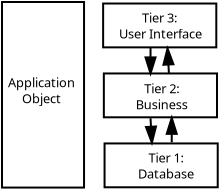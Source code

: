 <?xml version="1.0" encoding="UTF-8"?>
<dia:diagram xmlns:dia="http://www.lysator.liu.se/~alla/dia/">
  <dia:layer name="Background" visible="true">
    <dia:group>
      <dia:object type="Standard - Box" version="0" id="O0">
        <dia:attribute name="obj_pos">
          <dia:point val="8.298,1.717"/>
        </dia:attribute>
        <dia:attribute name="obj_bb">
          <dia:rectangle val="8.248,1.667;14.006,3.96"/>
        </dia:attribute>
        <dia:attribute name="elem_corner">
          <dia:point val="8.298,1.717"/>
        </dia:attribute>
        <dia:attribute name="elem_width">
          <dia:real val="5.658"/>
        </dia:attribute>
        <dia:attribute name="elem_height">
          <dia:real val="2.192"/>
        </dia:attribute>
        <dia:attribute name="show_background">
          <dia:boolean val="true"/>
        </dia:attribute>
      </dia:object>
      <dia:object type="Standard - Text" version="0" id="O1">
        <dia:attribute name="obj_pos">
          <dia:point val="11.162,2.668"/>
        </dia:attribute>
        <dia:attribute name="obj_bb">
          <dia:rectangle val="8.522,2.028;13.802,3.628"/>
        </dia:attribute>
        <dia:attribute name="text">
          <dia:composite type="text">
            <dia:attribute name="string">
              <dia:string>#Tier 3:
User Interface#</dia:string>
            </dia:attribute>
            <dia:attribute name="font">
              <dia:font name="Helvetica"/>
            </dia:attribute>
            <dia:attribute name="height">
              <dia:real val="0.8"/>
            </dia:attribute>
            <dia:attribute name="pos">
              <dia:point val="11.162,2.668"/>
            </dia:attribute>
            <dia:attribute name="color">
              <dia:color val="#000000"/>
            </dia:attribute>
            <dia:attribute name="alignment">
              <dia:enum val="1"/>
            </dia:attribute>
          </dia:composite>
        </dia:attribute>
      </dia:object>
    </dia:group>
    <dia:group>
      <dia:object type="Standard - Box" version="0" id="O2">
        <dia:attribute name="obj_pos">
          <dia:point val="8.333,5.214"/>
        </dia:attribute>
        <dia:attribute name="obj_bb">
          <dia:rectangle val="8.283,5.164;14.041,7.456"/>
        </dia:attribute>
        <dia:attribute name="elem_corner">
          <dia:point val="8.333,5.214"/>
        </dia:attribute>
        <dia:attribute name="elem_width">
          <dia:real val="5.658"/>
        </dia:attribute>
        <dia:attribute name="elem_height">
          <dia:real val="2.192"/>
        </dia:attribute>
        <dia:attribute name="show_background">
          <dia:boolean val="true"/>
        </dia:attribute>
      </dia:object>
      <dia:object type="Standard - Text" version="0" id="O3">
        <dia:attribute name="obj_pos">
          <dia:point val="11.232,6.204"/>
        </dia:attribute>
        <dia:attribute name="obj_bb">
          <dia:rectangle val="9.556,5.564;12.909,7.164"/>
        </dia:attribute>
        <dia:attribute name="text">
          <dia:composite type="text">
            <dia:attribute name="string">
              <dia:string>#Tier 2:
Business#</dia:string>
            </dia:attribute>
            <dia:attribute name="font">
              <dia:font name="Helvetica"/>
            </dia:attribute>
            <dia:attribute name="height">
              <dia:real val="0.8"/>
            </dia:attribute>
            <dia:attribute name="pos">
              <dia:point val="11.232,6.204"/>
            </dia:attribute>
            <dia:attribute name="color">
              <dia:color val="#000000"/>
            </dia:attribute>
            <dia:attribute name="alignment">
              <dia:enum val="1"/>
            </dia:attribute>
          </dia:composite>
        </dia:attribute>
      </dia:object>
    </dia:group>
    <dia:group>
      <dia:object type="Standard - Box" version="0" id="O4">
        <dia:attribute name="obj_pos">
          <dia:point val="8.369,8.713"/>
        </dia:attribute>
        <dia:attribute name="obj_bb">
          <dia:rectangle val="8.319,8.663;14.076,10.956"/>
        </dia:attribute>
        <dia:attribute name="elem_corner">
          <dia:point val="8.369,8.713"/>
        </dia:attribute>
        <dia:attribute name="elem_width">
          <dia:real val="5.658"/>
        </dia:attribute>
        <dia:attribute name="elem_height">
          <dia:real val="2.192"/>
        </dia:attribute>
        <dia:attribute name="show_background">
          <dia:boolean val="true"/>
        </dia:attribute>
      </dia:object>
      <dia:object type="Standard - Text" version="0" id="O5">
        <dia:attribute name="obj_pos">
          <dia:point val="11.445,9.664"/>
        </dia:attribute>
        <dia:attribute name="obj_bb">
          <dia:rectangle val="9.663,9.024;13.227,10.624"/>
        </dia:attribute>
        <dia:attribute name="text">
          <dia:composite type="text">
            <dia:attribute name="string">
              <dia:string>#Tier 1:
Database#</dia:string>
            </dia:attribute>
            <dia:attribute name="font">
              <dia:font name="Helvetica"/>
            </dia:attribute>
            <dia:attribute name="height">
              <dia:real val="0.8"/>
            </dia:attribute>
            <dia:attribute name="pos">
              <dia:point val="11.445,9.664"/>
            </dia:attribute>
            <dia:attribute name="color">
              <dia:color val="#000000"/>
            </dia:attribute>
            <dia:attribute name="alignment">
              <dia:enum val="1"/>
            </dia:attribute>
          </dia:composite>
        </dia:attribute>
      </dia:object>
    </dia:group>
    <dia:object type="UML - Message" version="0" id="O6">
      <dia:attribute name="obj_pos">
        <dia:point val="11.728,8.656"/>
      </dia:attribute>
      <dia:attribute name="obj_bb">
        <dia:rectangle val="11.328,7.333;12.128,8.706"/>
      </dia:attribute>
      <dia:attribute name="conn_endpoints">
        <dia:point val="11.728,8.656"/>
        <dia:point val="11.728,7.383"/>
      </dia:attribute>
      <dia:attribute name="text">
        <dia:string>##</dia:string>
      </dia:attribute>
      <dia:attribute name="type">
        <dia:enum val="0"/>
      </dia:attribute>
      <dia:attribute name="text_pos">
        <dia:point val="11.728,8.02"/>
      </dia:attribute>
    </dia:object>
    <dia:object type="UML - Message" version="0" id="O7">
      <dia:attribute name="obj_pos">
        <dia:point val="11.586,5.191"/>
      </dia:attribute>
      <dia:attribute name="obj_bb">
        <dia:rectangle val="11.113,3.777;11.918,5.244"/>
      </dia:attribute>
      <dia:attribute name="conn_endpoints">
        <dia:point val="11.586,5.191"/>
        <dia:point val="11.515,3.918"/>
      </dia:attribute>
      <dia:attribute name="text">
        <dia:string>##</dia:string>
      </dia:attribute>
      <dia:attribute name="type">
        <dia:enum val="0"/>
      </dia:attribute>
      <dia:attribute name="text_pos">
        <dia:point val="11.499,4.417"/>
      </dia:attribute>
    </dia:object>
    <dia:object type="UML - Message" version="0" id="O8">
      <dia:attribute name="obj_pos">
        <dia:point val="10.667,3.918"/>
      </dia:attribute>
      <dia:attribute name="obj_bb">
        <dia:rectangle val="10.267,3.868;11.067,5.312"/>
      </dia:attribute>
      <dia:attribute name="conn_endpoints">
        <dia:point val="10.667,3.918"/>
        <dia:point val="10.667,5.262"/>
      </dia:attribute>
      <dia:attribute name="text">
        <dia:string>##</dia:string>
      </dia:attribute>
      <dia:attribute name="type">
        <dia:enum val="0"/>
      </dia:attribute>
      <dia:attribute name="text_pos">
        <dia:point val="10.702,4.554"/>
      </dia:attribute>
    </dia:object>
    <dia:object type="UML - Message" version="0" id="O9">
      <dia:attribute name="obj_pos">
        <dia:point val="10.667,7.454"/>
      </dia:attribute>
      <dia:attribute name="obj_bb">
        <dia:rectangle val="10.335,7.401;11.14,8.799"/>
      </dia:attribute>
      <dia:attribute name="conn_endpoints">
        <dia:point val="10.667,7.454"/>
        <dia:point val="10.738,8.727"/>
      </dia:attribute>
      <dia:attribute name="text">
        <dia:string>##</dia:string>
      </dia:attribute>
      <dia:attribute name="type">
        <dia:enum val="0"/>
      </dia:attribute>
      <dia:attribute name="text_pos">
        <dia:point val="10.631,8.161"/>
      </dia:attribute>
    </dia:object>
    <dia:group>
      <dia:object type="Standard - Box" version="0" id="O10">
        <dia:attribute name="obj_pos">
          <dia:point val="3.241,1.641"/>
        </dia:attribute>
        <dia:attribute name="obj_bb">
          <dia:rectangle val="3.191,1.591;7.393,10.969"/>
        </dia:attribute>
        <dia:attribute name="elem_corner">
          <dia:point val="3.241,1.641"/>
        </dia:attribute>
        <dia:attribute name="elem_width">
          <dia:real val="4.102"/>
        </dia:attribute>
        <dia:attribute name="elem_height">
          <dia:real val="9.278"/>
        </dia:attribute>
        <dia:attribute name="show_background">
          <dia:boolean val="true"/>
        </dia:attribute>
      </dia:object>
      <dia:object type="Standard - Text" version="0" id="O11">
        <dia:attribute name="obj_pos">
          <dia:point val="5.221,5.898"/>
        </dia:attribute>
        <dia:attribute name="obj_bb">
          <dia:rectangle val="3.175,5.258;7.267,6.858"/>
        </dia:attribute>
        <dia:attribute name="text">
          <dia:composite type="text">
            <dia:attribute name="string">
              <dia:string>#Application
Object#</dia:string>
            </dia:attribute>
            <dia:attribute name="font">
              <dia:font name="Helvetica"/>
            </dia:attribute>
            <dia:attribute name="height">
              <dia:real val="0.8"/>
            </dia:attribute>
            <dia:attribute name="pos">
              <dia:point val="5.221,5.898"/>
            </dia:attribute>
            <dia:attribute name="color">
              <dia:color val="#000000"/>
            </dia:attribute>
            <dia:attribute name="alignment">
              <dia:enum val="1"/>
            </dia:attribute>
          </dia:composite>
        </dia:attribute>
      </dia:object>
    </dia:group>
    <dia:object type="Standard - Text" version="0" id="O12">
      <dia:attribute name="obj_pos">
        <dia:point val="3.791,0.972"/>
      </dia:attribute>
      <dia:attribute name="obj_bb">
        <dia:rectangle val="3.791,0.377;3.791,1.177"/>
      </dia:attribute>
      <dia:attribute name="text">
        <dia:composite type="text">
          <dia:attribute name="string">
            <dia:string>##</dia:string>
          </dia:attribute>
          <dia:attribute name="font">
            <dia:font name="Courier"/>
          </dia:attribute>
          <dia:attribute name="height">
            <dia:real val="0.8"/>
          </dia:attribute>
          <dia:attribute name="pos">
            <dia:point val="3.791,0.972"/>
          </dia:attribute>
          <dia:attribute name="color">
            <dia:color val="#000000"/>
          </dia:attribute>
          <dia:attribute name="alignment">
            <dia:enum val="1"/>
          </dia:attribute>
        </dia:composite>
      </dia:attribute>
    </dia:object>
    <dia:object type="Standard - Text" version="0" id="O13">
      <dia:attribute name="obj_pos">
        <dia:point val="7.115,1.609"/>
      </dia:attribute>
      <dia:attribute name="obj_bb">
        <dia:rectangle val="7.115,1.014;7.115,1.814"/>
      </dia:attribute>
      <dia:attribute name="text">
        <dia:composite type="text">
          <dia:attribute name="string">
            <dia:string>##</dia:string>
          </dia:attribute>
          <dia:attribute name="font">
            <dia:font name="Courier"/>
          </dia:attribute>
          <dia:attribute name="height">
            <dia:real val="0.8"/>
          </dia:attribute>
          <dia:attribute name="pos">
            <dia:point val="7.115,1.609"/>
          </dia:attribute>
          <dia:attribute name="color">
            <dia:color val="#000000"/>
          </dia:attribute>
          <dia:attribute name="alignment">
            <dia:enum val="1"/>
          </dia:attribute>
        </dia:composite>
      </dia:attribute>
    </dia:object>
  </dia:layer>
</dia:diagram>
